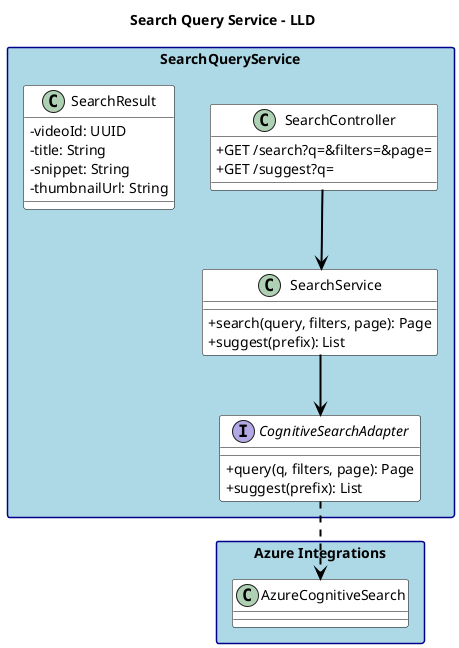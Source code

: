 @startuml
title Search Query Service - LLD

skinparam shadowing false
skinparam packageStyle rectangle
skinparam classAttributeIconSize 0
skinparam fontName "Helvetica"
skinparam titleFontName "Helvetica"
skinparam legendFontName "Helvetica"
skinparam noteFontName "Helvetica"
skinparam backgroundColor white
skinparam packageBackgroundColor lightblue
skinparam packageBorderColor darkblue
skinparam classBackgroundColor white
skinparam classBorderColor black
skinparam interfaceBackgroundColor lightgreen
skinparam interfaceBorderColor black
skinparam enumBackgroundColor lightyellow
skinparam enumBorderColor black
skinparam arrowColor black
skinparam arrowThickness 2


package "SearchQueryService" {
class SearchController {
+GET /search?q=&filters=&page=
+GET /suggest?q=
}

class SearchService {
+search(query, filters, page): Page
+suggest(prefix): List
}

class SearchResult {
-videoId: UUID
-title: String
-snippet: String
-thumbnailUrl: String
}

interface CognitiveSearchAdapter {
+query(q, filters, page): Page
+suggest(prefix): List
}
}

package "Azure Integrations" {
class AzureCognitiveSearch
}

SearchController --> SearchService
SearchService --> CognitiveSearchAdapter
CognitiveSearchAdapter ..> AzureCognitiveSearch

@enduml
